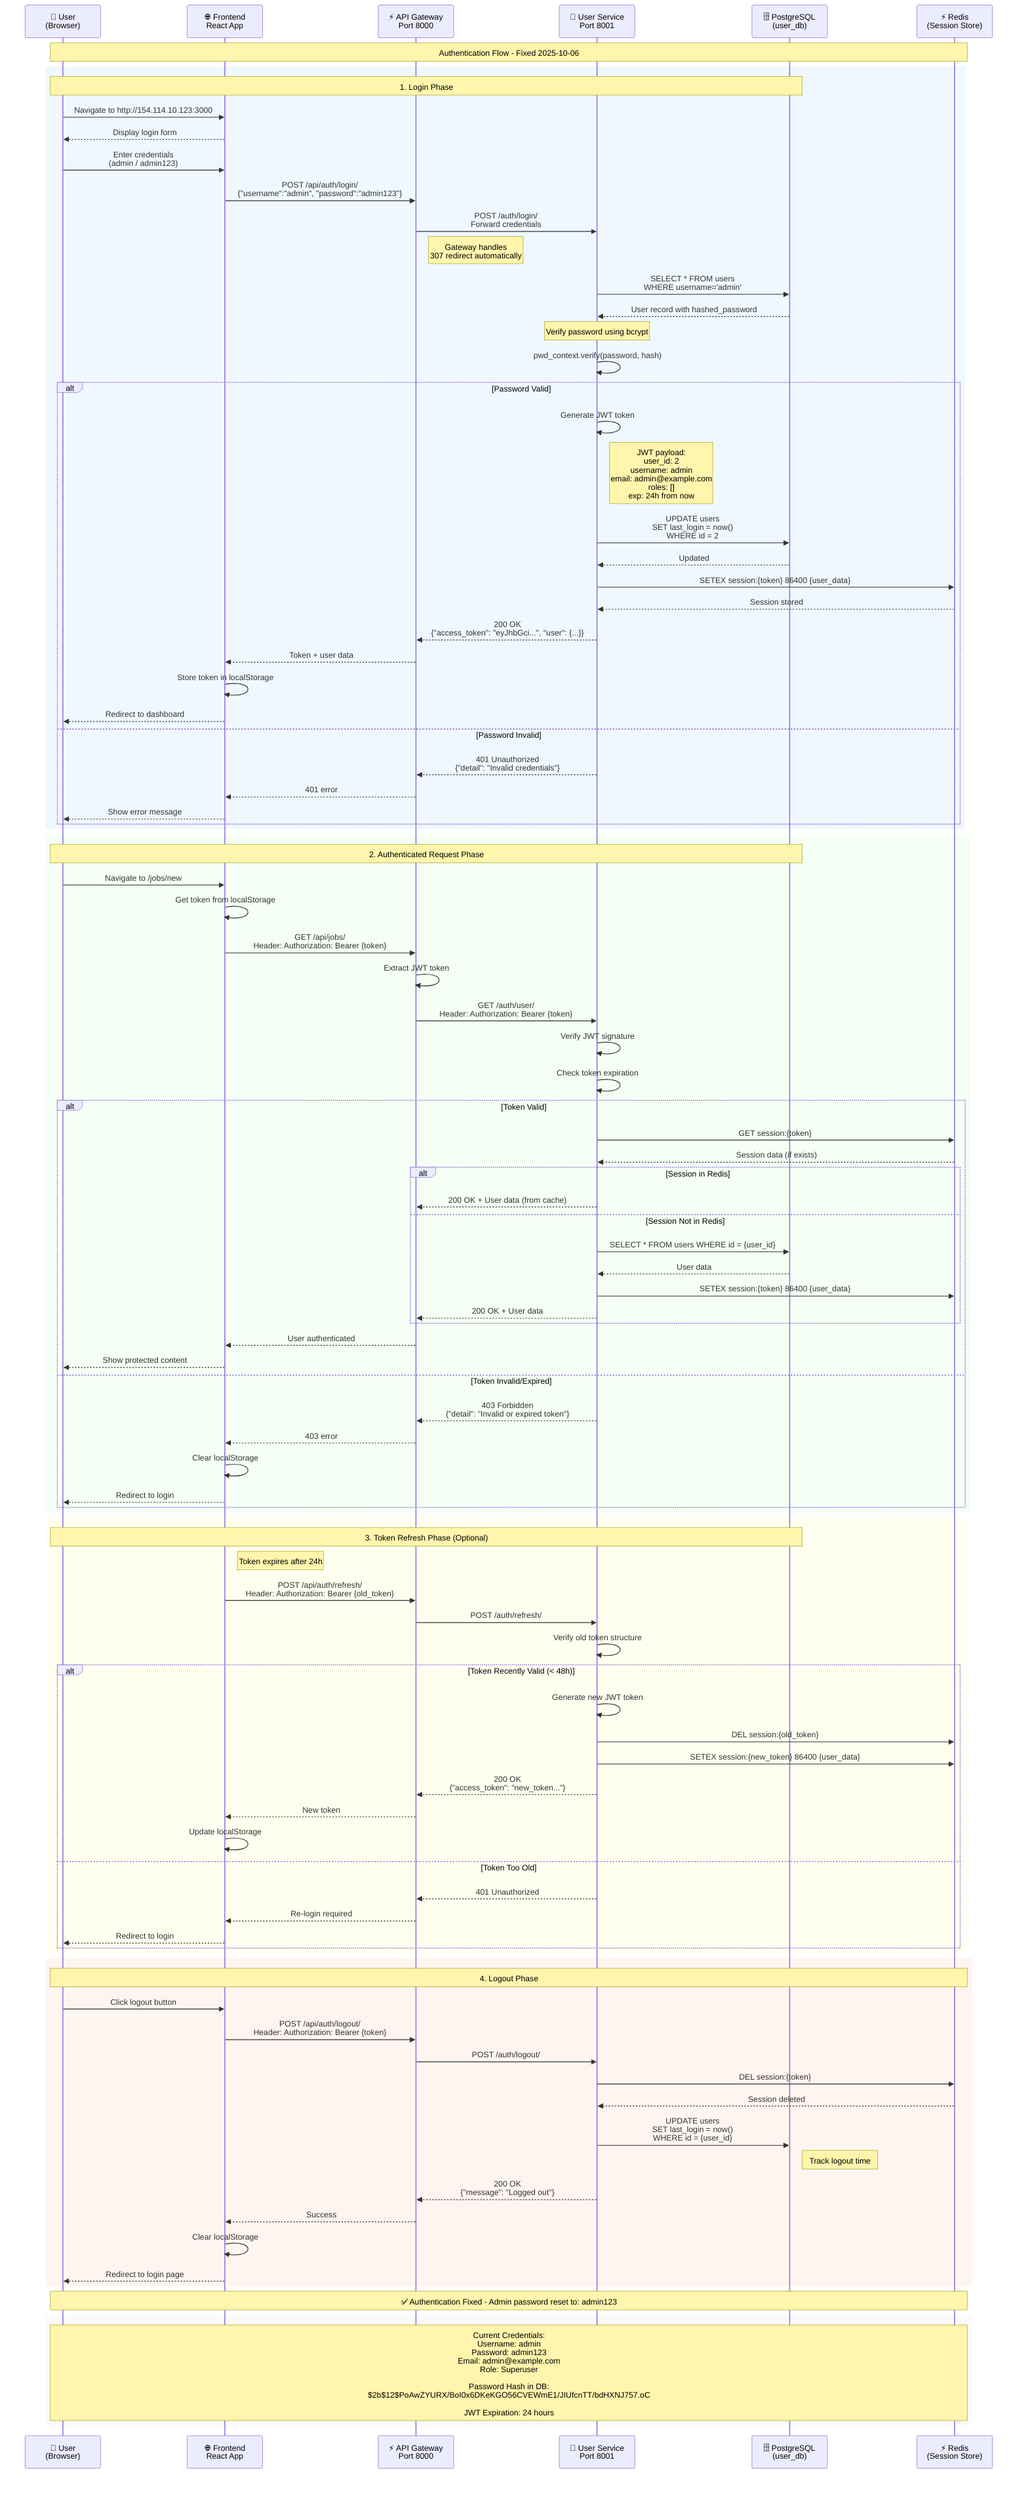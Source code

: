 sequenceDiagram
    participant User as 👤 User<br/>(Browser)
    participant Frontend as 🌐 Frontend<br/>React App
    participant Gateway as ⚡ API Gateway<br/>Port 8000
    participant UserSvc as 👤 User Service<br/>Port 8001
    participant DB as 🗄️ PostgreSQL<br/>(user_db)
    participant Redis as ⚡ Redis<br/>(Session Store)

    Note over User,Redis: Authentication Flow - Fixed 2025-10-06

    %% Login Flow
    rect rgb(240, 248, 255)
        Note over User,DB: 1. Login Phase
        User->>Frontend: Navigate to http://154.114.10.123:3000
        Frontend-->>User: Display login form

        User->>Frontend: Enter credentials<br/>(admin / admin123)
        Frontend->>Gateway: POST /api/auth/login/<br/>{"username":"admin", "password":"admin123"}

        Gateway->>UserSvc: POST /auth/login/<br/>Forward credentials
        Note right of Gateway: Gateway handles<br/>307 redirect automatically

        UserSvc->>DB: SELECT * FROM users<br/>WHERE username='admin'
        DB-->>UserSvc: User record with hashed_password

        Note over UserSvc: Verify password using bcrypt
        UserSvc->>UserSvc: pwd_context.verify(password, hash)

        alt Password Valid
            UserSvc->>UserSvc: Generate JWT token
            Note right of UserSvc: JWT payload:<br/>user_id: 2<br/>username: admin<br/>email: admin@example.com<br/>roles: []<br/>exp: 24h from now

            UserSvc->>DB: UPDATE users<br/>SET last_login = now()<br/>WHERE id = 2
            DB-->>UserSvc: Updated

            UserSvc->>Redis: SETEX session:{token} 86400 {user_data}
            Redis-->>UserSvc: Session stored

            UserSvc-->>Gateway: 200 OK<br/>{"access_token": "eyJhbGci...", "user": {...}}
            Gateway-->>Frontend: Token + user data
            Frontend->>Frontend: Store token in localStorage
            Frontend-->>User: Redirect to dashboard
        else Password Invalid
            UserSvc-->>Gateway: 401 Unauthorized<br/>{"detail": "Invalid credentials"}
            Gateway-->>Frontend: 401 error
            Frontend-->>User: Show error message
        end
    end

    %% Authenticated Request
    rect rgb(245, 255, 245)
        Note over User,DB: 2. Authenticated Request Phase
        User->>Frontend: Navigate to /jobs/new
        Frontend->>Frontend: Get token from localStorage
        Frontend->>Gateway: GET /api/jobs/<br/>Header: Authorization: Bearer {token}

        Gateway->>Gateway: Extract JWT token
        Gateway->>UserSvc: GET /auth/user/<br/>Header: Authorization: Bearer {token}

        UserSvc->>UserSvc: Verify JWT signature
        UserSvc->>UserSvc: Check token expiration

        alt Token Valid
            UserSvc->>Redis: GET session:{token}
            Redis-->>UserSvc: Session data (if exists)

            alt Session in Redis
                UserSvc-->>Gateway: 200 OK + User data (from cache)
            else Session Not in Redis
                UserSvc->>DB: SELECT * FROM users WHERE id = {user_id}
                DB-->>UserSvc: User data
                UserSvc->>Redis: SETEX session:{token} 86400 {user_data}
                UserSvc-->>Gateway: 200 OK + User data
            end

            Gateway-->>Frontend: User authenticated
            Frontend-->>User: Show protected content

        else Token Invalid/Expired
            UserSvc-->>Gateway: 403 Forbidden<br/>{"detail": "Invalid or expired token"}
            Gateway-->>Frontend: 403 error
            Frontend->>Frontend: Clear localStorage
            Frontend-->>User: Redirect to login
        end
    end

    %% Token Refresh
    rect rgb(255, 255, 240)
        Note over User,DB: 3. Token Refresh Phase (Optional)
        Note right of Frontend: Token expires after 24h

        Frontend->>Gateway: POST /api/auth/refresh/<br/>Header: Authorization: Bearer {old_token}
        Gateway->>UserSvc: POST /auth/refresh/

        UserSvc->>UserSvc: Verify old token structure
        alt Token Recently Valid (< 48h)
            UserSvc->>UserSvc: Generate new JWT token
            UserSvc->>Redis: DEL session:{old_token}
            UserSvc->>Redis: SETEX session:{new_token} 86400 {user_data}
            UserSvc-->>Gateway: 200 OK<br/>{"access_token": "new_token..."}
            Gateway-->>Frontend: New token
            Frontend->>Frontend: Update localStorage
        else Token Too Old
            UserSvc-->>Gateway: 401 Unauthorized
            Gateway-->>Frontend: Re-login required
            Frontend-->>User: Redirect to login
        end
    end

    %% Logout Flow
    rect rgb(255, 245, 240)
        Note over User,Redis: 4. Logout Phase
        User->>Frontend: Click logout button
        Frontend->>Gateway: POST /api/auth/logout/<br/>Header: Authorization: Bearer {token}
        Gateway->>UserSvc: POST /auth/logout/

        UserSvc->>Redis: DEL session:{token}
        Redis-->>UserSvc: Session deleted

        UserSvc->>DB: UPDATE users<br/>SET last_login = now()<br/>WHERE id = {user_id}
        Note right of DB: Track logout time

        UserSvc-->>Gateway: 200 OK<br/>{"message": "Logged out"}
        Gateway-->>Frontend: Success
        Frontend->>Frontend: Clear localStorage
        Frontend-->>User: Redirect to login page
    end

    Note over User,Redis: ✅ Authentication Fixed - Admin password reset to: admin123

    %% Legend
    rect rgb(250, 250, 250)
        Note over User,Redis: Current Credentials:<br/>Username: admin<br/>Password: admin123<br/>Email: admin@example.com<br/>Role: Superuser<br/><br/>Password Hash in DB:<br/>$2b$12$PoAwZYURX/BoI0x6DKeKGO56CVEWmE1/JIUfcnTT/bdHXNJ757.oC<br/><br/>JWT Expiration: 24 hours
    end